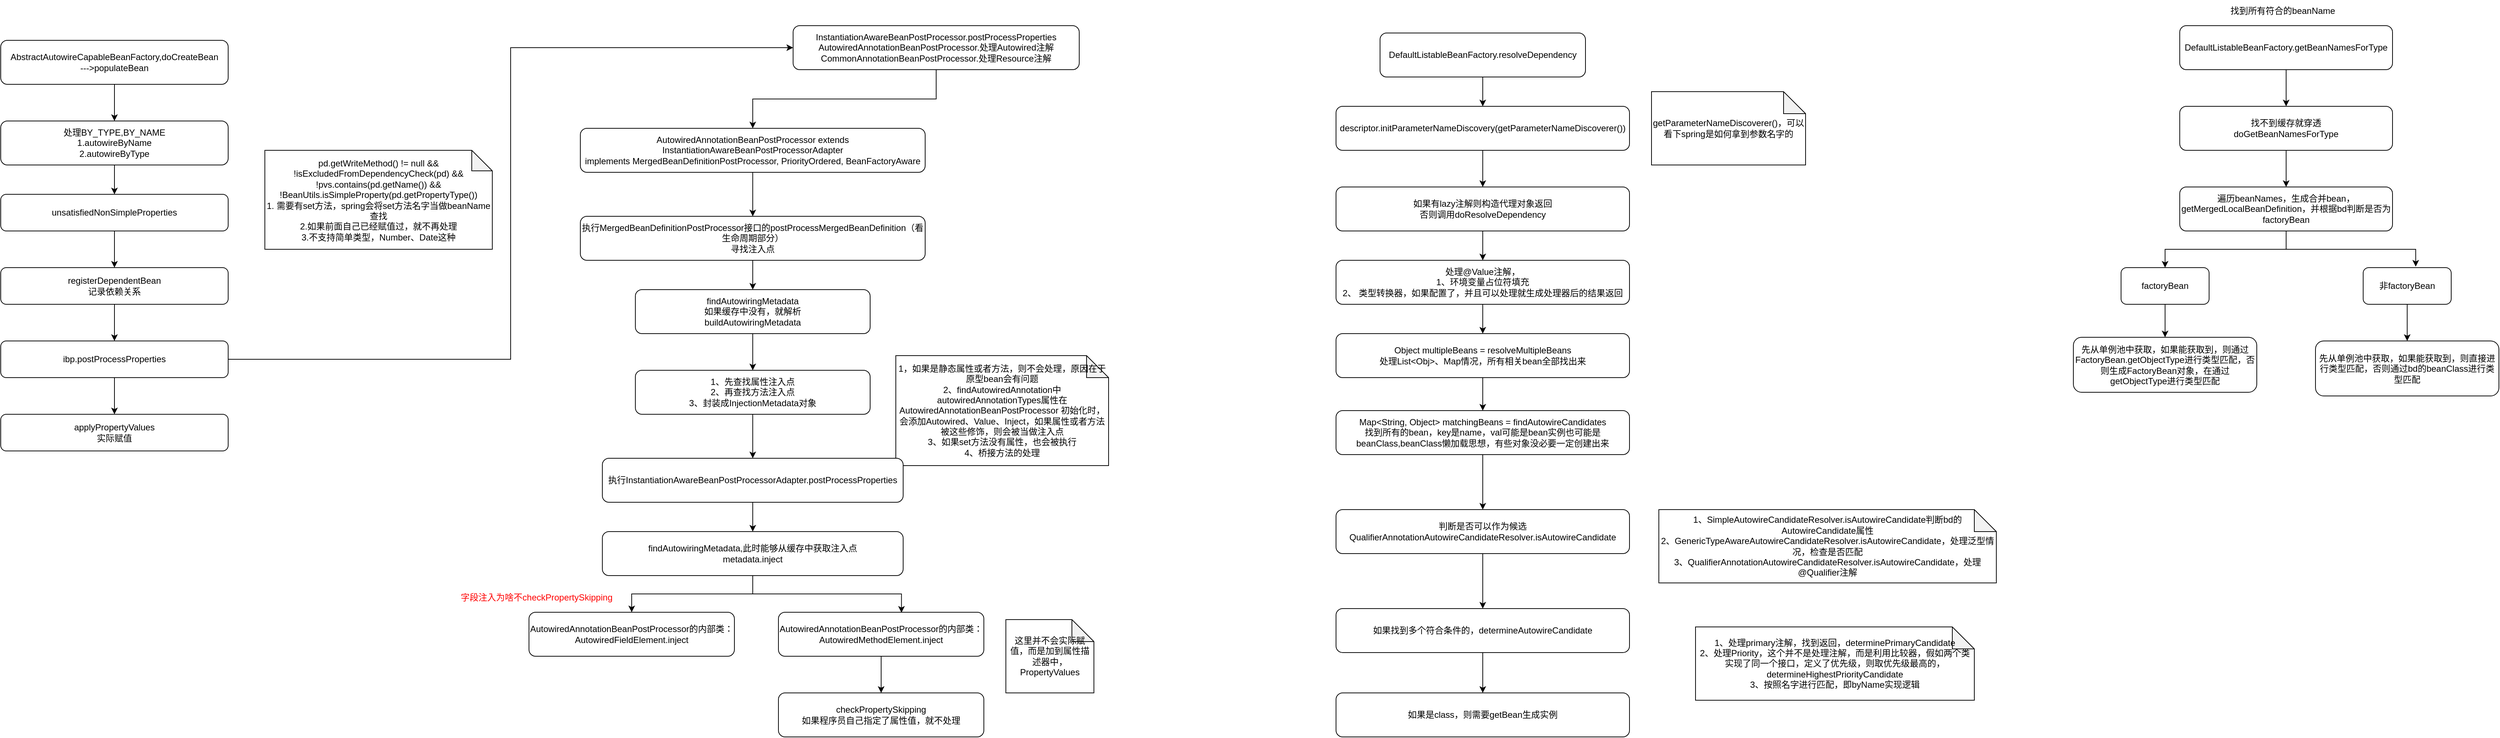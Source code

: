 <mxfile version="20.5.2" type="github">
  <diagram id="rRINkoVPD2oHAfETs6Ag" name="第 1 页">
    <mxGraphModel dx="1038" dy="547" grid="1" gridSize="10" guides="1" tooltips="1" connect="1" arrows="1" fold="1" page="1" pageScale="1" pageWidth="827" pageHeight="1169" math="0" shadow="0">
      <root>
        <mxCell id="0" />
        <mxCell id="1" parent="0" />
        <mxCell id="GXxeUl2hsS55cW6gYHLh-3" value="" style="edgeStyle=orthogonalEdgeStyle;rounded=0;orthogonalLoop=1;jettySize=auto;html=1;" parent="1" source="GXxeUl2hsS55cW6gYHLh-1" target="GXxeUl2hsS55cW6gYHLh-2" edge="1">
          <mxGeometry relative="1" as="geometry" />
        </mxCell>
        <mxCell id="GXxeUl2hsS55cW6gYHLh-1" value="AbstractAutowireCapableBeanFactory,doCreateBean&lt;br&gt;---&amp;gt;populateBean" style="rounded=1;whiteSpace=wrap;html=1;" parent="1" vertex="1">
          <mxGeometry x="120" y="60" width="310" height="60" as="geometry" />
        </mxCell>
        <mxCell id="GXxeUl2hsS55cW6gYHLh-5" value="" style="edgeStyle=orthogonalEdgeStyle;rounded=0;orthogonalLoop=1;jettySize=auto;html=1;" parent="1" source="GXxeUl2hsS55cW6gYHLh-2" target="GXxeUl2hsS55cW6gYHLh-4" edge="1">
          <mxGeometry relative="1" as="geometry" />
        </mxCell>
        <mxCell id="GXxeUl2hsS55cW6gYHLh-2" value="处理BY_TYPE,BY_NAME&lt;br&gt;1.autowireByName&lt;br&gt;2.autowireByType" style="rounded=1;whiteSpace=wrap;html=1;" parent="1" vertex="1">
          <mxGeometry x="120" y="170" width="310" height="60" as="geometry" />
        </mxCell>
        <mxCell id="GXxeUl2hsS55cW6gYHLh-8" value="" style="edgeStyle=orthogonalEdgeStyle;rounded=0;orthogonalLoop=1;jettySize=auto;html=1;" parent="1" source="GXxeUl2hsS55cW6gYHLh-4" target="GXxeUl2hsS55cW6gYHLh-7" edge="1">
          <mxGeometry relative="1" as="geometry" />
        </mxCell>
        <mxCell id="GXxeUl2hsS55cW6gYHLh-4" value="unsatisfiedNonSimpleProperties" style="rounded=1;whiteSpace=wrap;html=1;" parent="1" vertex="1">
          <mxGeometry x="120" y="270" width="310" height="50" as="geometry" />
        </mxCell>
        <mxCell id="GXxeUl2hsS55cW6gYHLh-6" value="&lt;div&gt;pd.getWriteMethod() != null &amp;amp;&amp;amp; !isExcludedFromDependencyCheck(pd) &amp;amp;&amp;amp; !pvs.contains(pd.getName()) &amp;amp;&amp;amp;&lt;/div&gt;&lt;div&gt;&lt;span style=&quot;&quot;&gt;     &lt;/span&gt;!BeanUtils.isSimpleProperty(pd.getPropertyType())&lt;/div&gt;&lt;div&gt;1. 需要有set方法，spring会将set方法名字当做beanName查找&lt;/div&gt;&lt;div&gt;2.如果前面自己已经赋值过，就不再处理&lt;/div&gt;&lt;div&gt;3.不支持简单类型，Number、Date这种&lt;/div&gt;" style="shape=note;whiteSpace=wrap;html=1;backgroundOutline=1;darkOpacity=0.05;size=28;" parent="1" vertex="1">
          <mxGeometry x="480" y="210" width="310" height="135" as="geometry" />
        </mxCell>
        <mxCell id="GXxeUl2hsS55cW6gYHLh-35" value="" style="edgeStyle=orthogonalEdgeStyle;rounded=0;orthogonalLoop=1;jettySize=auto;html=1;fontColor=#FF0000;" parent="1" source="GXxeUl2hsS55cW6gYHLh-7" target="GXxeUl2hsS55cW6gYHLh-34" edge="1">
          <mxGeometry relative="1" as="geometry" />
        </mxCell>
        <mxCell id="GXxeUl2hsS55cW6gYHLh-7" value="registerDependentBean&lt;br&gt;记录依赖关系" style="rounded=1;whiteSpace=wrap;html=1;" parent="1" vertex="1">
          <mxGeometry x="120" y="370" width="310" height="50" as="geometry" />
        </mxCell>
        <mxCell id="GXxeUl2hsS55cW6gYHLh-12" value="" style="edgeStyle=orthogonalEdgeStyle;rounded=0;orthogonalLoop=1;jettySize=auto;html=1;" parent="1" source="GXxeUl2hsS55cW6gYHLh-9" target="GXxeUl2hsS55cW6gYHLh-11" edge="1">
          <mxGeometry relative="1" as="geometry" />
        </mxCell>
        <mxCell id="GXxeUl2hsS55cW6gYHLh-9" value="InstantiationAwareBeanPostProcessor.postProcessProperties&lt;br&gt;AutowiredAnnotationBeanPostProcessor.处理Autowired注解&lt;br&gt;CommonAnnotationBeanPostProcessor.处理Resource注解" style="rounded=1;whiteSpace=wrap;html=1;" parent="1" vertex="1">
          <mxGeometry x="1200" y="40" width="390" height="60" as="geometry" />
        </mxCell>
        <mxCell id="GXxeUl2hsS55cW6gYHLh-14" value="" style="edgeStyle=orthogonalEdgeStyle;rounded=0;orthogonalLoop=1;jettySize=auto;html=1;" parent="1" source="GXxeUl2hsS55cW6gYHLh-11" target="GXxeUl2hsS55cW6gYHLh-13" edge="1">
          <mxGeometry relative="1" as="geometry" />
        </mxCell>
        <mxCell id="GXxeUl2hsS55cW6gYHLh-11" value="&lt;div&gt;AutowiredAnnotationBeanPostProcessor extends InstantiationAwareBeanPostProcessorAdapter&lt;/div&gt;&lt;div&gt;&lt;span style=&quot;&quot;&gt;  &lt;/span&gt;implements MergedBeanDefinitionPostProcessor, PriorityOrdered, BeanFactoryAware&lt;/div&gt;" style="rounded=1;whiteSpace=wrap;html=1;" parent="1" vertex="1">
          <mxGeometry x="910" y="180" width="470" height="60" as="geometry" />
        </mxCell>
        <mxCell id="GXxeUl2hsS55cW6gYHLh-17" value="" style="edgeStyle=orthogonalEdgeStyle;rounded=0;orthogonalLoop=1;jettySize=auto;html=1;" parent="1" source="GXxeUl2hsS55cW6gYHLh-13" target="GXxeUl2hsS55cW6gYHLh-16" edge="1">
          <mxGeometry relative="1" as="geometry" />
        </mxCell>
        <mxCell id="GXxeUl2hsS55cW6gYHLh-13" value="&lt;div&gt;执行MergedBeanDefinitionPostProcessor接口的postProcessMergedBeanDefinition（看生命周期部分）&lt;/div&gt;&lt;div&gt;寻找注入点&lt;/div&gt;" style="rounded=1;whiteSpace=wrap;html=1;" parent="1" vertex="1">
          <mxGeometry x="910" y="300" width="470" height="60" as="geometry" />
        </mxCell>
        <mxCell id="GXxeUl2hsS55cW6gYHLh-19" value="" style="edgeStyle=orthogonalEdgeStyle;rounded=0;orthogonalLoop=1;jettySize=auto;html=1;" parent="1" source="GXxeUl2hsS55cW6gYHLh-16" target="GXxeUl2hsS55cW6gYHLh-18" edge="1">
          <mxGeometry relative="1" as="geometry" />
        </mxCell>
        <mxCell id="GXxeUl2hsS55cW6gYHLh-16" value="findAutowiringMetadata&lt;br&gt;如果缓存中没有，就解析&lt;br&gt;buildAutowiringMetadata" style="rounded=1;whiteSpace=wrap;html=1;" parent="1" vertex="1">
          <mxGeometry x="985" y="400" width="320" height="60" as="geometry" />
        </mxCell>
        <mxCell id="GXxeUl2hsS55cW6gYHLh-22" value="" style="edgeStyle=orthogonalEdgeStyle;rounded=0;orthogonalLoop=1;jettySize=auto;html=1;" parent="1" source="GXxeUl2hsS55cW6gYHLh-18" target="GXxeUl2hsS55cW6gYHLh-21" edge="1">
          <mxGeometry relative="1" as="geometry" />
        </mxCell>
        <mxCell id="GXxeUl2hsS55cW6gYHLh-18" value="1、先查找属性注入点&lt;br&gt;2、再查找方法注入点&lt;br&gt;3、封装成InjectionMetadata对象" style="rounded=1;whiteSpace=wrap;html=1;" parent="1" vertex="1">
          <mxGeometry x="985" y="510" width="320" height="60" as="geometry" />
        </mxCell>
        <mxCell id="GXxeUl2hsS55cW6gYHLh-20" value="1，如果是静态属性或者方法，则不会处理，原因在于原型bean会有问题&lt;br&gt;2、findAutowiredAnnotation中autowiredAnnotationTypes属性在AutowiredAnnotationBeanPostProcessor 初始化时，会添加Autowired、Value、Inject，如果属性或者方法被这些修饰，则会被当做注入点&lt;br&gt;3、如果set方法没有属性，也会被执行&lt;br&gt;4、桥接方法的处理" style="shape=note;whiteSpace=wrap;html=1;backgroundOutline=1;darkOpacity=0.05;" parent="1" vertex="1">
          <mxGeometry x="1340" y="490" width="290" height="150" as="geometry" />
        </mxCell>
        <mxCell id="GXxeUl2hsS55cW6gYHLh-24" value="" style="edgeStyle=orthogonalEdgeStyle;rounded=0;orthogonalLoop=1;jettySize=auto;html=1;" parent="1" source="GXxeUl2hsS55cW6gYHLh-21" target="GXxeUl2hsS55cW6gYHLh-23" edge="1">
          <mxGeometry relative="1" as="geometry" />
        </mxCell>
        <mxCell id="GXxeUl2hsS55cW6gYHLh-21" value="执行InstantiationAwareBeanPostProcessorAdapter.postProcessProperties" style="whiteSpace=wrap;html=1;rounded=1;" parent="1" vertex="1">
          <mxGeometry x="940" y="630" width="410" height="60" as="geometry" />
        </mxCell>
        <mxCell id="GXxeUl2hsS55cW6gYHLh-28" value="" style="edgeStyle=orthogonalEdgeStyle;rounded=0;orthogonalLoop=1;jettySize=auto;html=1;fontColor=#FF0000;" parent="1" source="GXxeUl2hsS55cW6gYHLh-23" target="GXxeUl2hsS55cW6gYHLh-25" edge="1">
          <mxGeometry relative="1" as="geometry" />
        </mxCell>
        <mxCell id="GXxeUl2hsS55cW6gYHLh-33" value="" style="edgeStyle=orthogonalEdgeStyle;rounded=0;orthogonalLoop=1;jettySize=auto;html=1;fontColor=#FF0000;entryX=0.599;entryY=0.01;entryDx=0;entryDy=0;entryPerimeter=0;" parent="1" source="GXxeUl2hsS55cW6gYHLh-23" target="GXxeUl2hsS55cW6gYHLh-29" edge="1">
          <mxGeometry relative="1" as="geometry">
            <mxPoint x="1575" y="760" as="targetPoint" />
          </mxGeometry>
        </mxCell>
        <mxCell id="GXxeUl2hsS55cW6gYHLh-23" value="findAutowiringMetadata,此时能够从缓存中获取注入点&lt;br&gt;metadata.inject" style="whiteSpace=wrap;html=1;rounded=1;" parent="1" vertex="1">
          <mxGeometry x="940" y="730" width="410" height="60" as="geometry" />
        </mxCell>
        <mxCell id="GXxeUl2hsS55cW6gYHLh-25" value="AutowiredAnnotationBeanPostProcessor的内部类：&lt;br&gt;AutowiredFieldElement.inject" style="rounded=1;whiteSpace=wrap;html=1;" parent="1" vertex="1">
          <mxGeometry x="840" y="840" width="280" height="60" as="geometry" />
        </mxCell>
        <mxCell id="GXxeUl2hsS55cW6gYHLh-27" value="&lt;font color=&quot;#ff0000&quot;&gt;字段注入为啥不checkPropertySkipping&lt;/font&gt;" style="text;html=1;align=center;verticalAlign=middle;resizable=0;points=[];autosize=1;strokeColor=none;fillColor=none;" parent="1" vertex="1">
          <mxGeometry x="735" y="805" width="230" height="30" as="geometry" />
        </mxCell>
        <mxCell id="GXxeUl2hsS55cW6gYHLh-31" value="" style="edgeStyle=orthogonalEdgeStyle;rounded=0;orthogonalLoop=1;jettySize=auto;html=1;fontColor=#FF0000;" parent="1" source="GXxeUl2hsS55cW6gYHLh-29" target="GXxeUl2hsS55cW6gYHLh-30" edge="1">
          <mxGeometry relative="1" as="geometry" />
        </mxCell>
        <mxCell id="GXxeUl2hsS55cW6gYHLh-29" value="AutowiredAnnotationBeanPostProcessor的内部类：&lt;br&gt;AutowiredMethodElement.inject" style="rounded=1;whiteSpace=wrap;html=1;" parent="1" vertex="1">
          <mxGeometry x="1180" y="840" width="280" height="60" as="geometry" />
        </mxCell>
        <mxCell id="GXxeUl2hsS55cW6gYHLh-30" value="checkPropertySkipping&lt;br&gt;如果程序员自己指定了属性值，就不处理" style="rounded=1;whiteSpace=wrap;html=1;" parent="1" vertex="1">
          <mxGeometry x="1180" y="950" width="280" height="60" as="geometry" />
        </mxCell>
        <mxCell id="GXxeUl2hsS55cW6gYHLh-37" value="" style="edgeStyle=orthogonalEdgeStyle;rounded=0;orthogonalLoop=1;jettySize=auto;html=1;fontColor=#FF0000;" parent="1" source="GXxeUl2hsS55cW6gYHLh-34" target="GXxeUl2hsS55cW6gYHLh-36" edge="1">
          <mxGeometry relative="1" as="geometry" />
        </mxCell>
        <mxCell id="GXxeUl2hsS55cW6gYHLh-40" value="" style="edgeStyle=orthogonalEdgeStyle;rounded=0;orthogonalLoop=1;jettySize=auto;html=1;fontColor=#000000;entryX=0;entryY=0.5;entryDx=0;entryDy=0;" parent="1" source="GXxeUl2hsS55cW6gYHLh-34" target="GXxeUl2hsS55cW6gYHLh-9" edge="1">
          <mxGeometry relative="1" as="geometry">
            <mxPoint x="605" y="495" as="targetPoint" />
          </mxGeometry>
        </mxCell>
        <mxCell id="GXxeUl2hsS55cW6gYHLh-34" value="ibp.postProcessProperties" style="rounded=1;whiteSpace=wrap;html=1;" parent="1" vertex="1">
          <mxGeometry x="120" y="470" width="310" height="50" as="geometry" />
        </mxCell>
        <mxCell id="GXxeUl2hsS55cW6gYHLh-36" value="applyPropertyValues&lt;br&gt;实际赋值" style="rounded=1;whiteSpace=wrap;html=1;" parent="1" vertex="1">
          <mxGeometry x="120" y="570" width="310" height="50" as="geometry" />
        </mxCell>
        <mxCell id="GXxeUl2hsS55cW6gYHLh-38" value="&lt;font color=&quot;#000000&quot;&gt;这里并不会实际赋值，而是加到属性描述器中，PropertyValues&lt;/font&gt;" style="shape=note;whiteSpace=wrap;html=1;backgroundOutline=1;darkOpacity=0.05;fontColor=#FF0000;" parent="1" vertex="1">
          <mxGeometry x="1490" y="850" width="120" height="100" as="geometry" />
        </mxCell>
        <mxCell id="CKtgRJpp6Du0lJmE_a-M-4" value="" style="edgeStyle=orthogonalEdgeStyle;rounded=0;orthogonalLoop=1;jettySize=auto;html=1;" edge="1" parent="1" source="CKtgRJpp6Du0lJmE_a-M-1" target="CKtgRJpp6Du0lJmE_a-M-3">
          <mxGeometry relative="1" as="geometry" />
        </mxCell>
        <mxCell id="CKtgRJpp6Du0lJmE_a-M-1" value="DefaultListableBeanFactory.resolveDependency" style="rounded=1;whiteSpace=wrap;html=1;" vertex="1" parent="1">
          <mxGeometry x="2000" y="50" width="280" height="60" as="geometry" />
        </mxCell>
        <mxCell id="CKtgRJpp6Du0lJmE_a-M-2" value="getParameterNameDiscoverer()，可以看下spring是如何拿到参数名字的" style="shape=note;whiteSpace=wrap;html=1;backgroundOutline=1;darkOpacity=0.05;" vertex="1" parent="1">
          <mxGeometry x="2370" y="130" width="210" height="100" as="geometry" />
        </mxCell>
        <mxCell id="CKtgRJpp6Du0lJmE_a-M-6" value="" style="edgeStyle=orthogonalEdgeStyle;rounded=0;orthogonalLoop=1;jettySize=auto;html=1;" edge="1" parent="1" source="CKtgRJpp6Du0lJmE_a-M-3" target="CKtgRJpp6Du0lJmE_a-M-5">
          <mxGeometry relative="1" as="geometry" />
        </mxCell>
        <mxCell id="CKtgRJpp6Du0lJmE_a-M-3" value="descriptor.initParameterNameDiscovery(getParameterNameDiscoverer())" style="rounded=1;whiteSpace=wrap;html=1;" vertex="1" parent="1">
          <mxGeometry x="1940" y="150" width="400" height="60" as="geometry" />
        </mxCell>
        <mxCell id="CKtgRJpp6Du0lJmE_a-M-8" value="" style="edgeStyle=orthogonalEdgeStyle;rounded=0;orthogonalLoop=1;jettySize=auto;html=1;" edge="1" parent="1" source="CKtgRJpp6Du0lJmE_a-M-5" target="CKtgRJpp6Du0lJmE_a-M-7">
          <mxGeometry relative="1" as="geometry" />
        </mxCell>
        <mxCell id="CKtgRJpp6Du0lJmE_a-M-5" value="如果有lazy注解则构造代理对象返回&lt;br&gt;否则调用doResolveDependency" style="rounded=1;whiteSpace=wrap;html=1;" vertex="1" parent="1">
          <mxGeometry x="1940" y="260" width="400" height="60" as="geometry" />
        </mxCell>
        <mxCell id="CKtgRJpp6Du0lJmE_a-M-10" value="" style="edgeStyle=orthogonalEdgeStyle;rounded=0;orthogonalLoop=1;jettySize=auto;html=1;" edge="1" parent="1" source="CKtgRJpp6Du0lJmE_a-M-7">
          <mxGeometry relative="1" as="geometry">
            <mxPoint x="2140" y="460" as="targetPoint" />
          </mxGeometry>
        </mxCell>
        <mxCell id="CKtgRJpp6Du0lJmE_a-M-7" value="处理@Value注解，&lt;br&gt;1、环境变量占位符填充&lt;br&gt;2、&amp;nbsp;类型转换器，如果配置了，并且可以处理就生成处理器后的结果返回" style="rounded=1;whiteSpace=wrap;html=1;" vertex="1" parent="1">
          <mxGeometry x="1940" y="360" width="400" height="60" as="geometry" />
        </mxCell>
        <mxCell id="CKtgRJpp6Du0lJmE_a-M-11" value="1、SimpleAutowireCandidateResolver.isAutowireCandidate判断bd的AutowireCandidate属性&lt;br&gt;2、GenericTypeAwareAutowireCandidateResolver.isAutowireCandidate，处理泛型情况，检查是否匹配&lt;br&gt;3、QualifierAnnotationAutowireCandidateResolver.isAutowireCandidate，处理@Qualifier注解" style="shape=note;whiteSpace=wrap;html=1;backgroundOutline=1;darkOpacity=0.05;" vertex="1" parent="1">
          <mxGeometry x="2380" y="700" width="460" height="100" as="geometry" />
        </mxCell>
        <mxCell id="CKtgRJpp6Du0lJmE_a-M-17" value="" style="edgeStyle=orthogonalEdgeStyle;rounded=0;orthogonalLoop=1;jettySize=auto;html=1;" edge="1" parent="1" source="CKtgRJpp6Du0lJmE_a-M-14" target="CKtgRJpp6Du0lJmE_a-M-16">
          <mxGeometry relative="1" as="geometry" />
        </mxCell>
        <mxCell id="CKtgRJpp6Du0lJmE_a-M-14" value="Object multipleBeans = resolveMultipleBeans&lt;br&gt;处理List&amp;lt;Obj&amp;gt;、Map情况，所有相关bean全部找出来" style="rounded=1;whiteSpace=wrap;html=1;" vertex="1" parent="1">
          <mxGeometry x="1940" y="460" width="400" height="60" as="geometry" />
        </mxCell>
        <mxCell id="CKtgRJpp6Du0lJmE_a-M-25" value="" style="edgeStyle=orthogonalEdgeStyle;rounded=0;orthogonalLoop=1;jettySize=auto;html=1;" edge="1" parent="1" source="CKtgRJpp6Du0lJmE_a-M-16" target="CKtgRJpp6Du0lJmE_a-M-24">
          <mxGeometry relative="1" as="geometry" />
        </mxCell>
        <mxCell id="CKtgRJpp6Du0lJmE_a-M-16" value="Map&amp;lt;String, Object&amp;gt; matchingBeans = findAutowireCandidates&lt;br&gt;找到所有的bean，key是name，val可能是bean实例也可能是beanClass,beanClass懒加载思想，有些对象没必要一定创建出来" style="rounded=1;whiteSpace=wrap;html=1;" vertex="1" parent="1">
          <mxGeometry x="1940" y="565" width="400" height="60" as="geometry" />
        </mxCell>
        <mxCell id="CKtgRJpp6Du0lJmE_a-M-21" value="" style="edgeStyle=orthogonalEdgeStyle;rounded=0;orthogonalLoop=1;jettySize=auto;html=1;" edge="1" parent="1" source="CKtgRJpp6Du0lJmE_a-M-18" target="CKtgRJpp6Du0lJmE_a-M-20">
          <mxGeometry relative="1" as="geometry" />
        </mxCell>
        <mxCell id="CKtgRJpp6Du0lJmE_a-M-18" value="如果找到多个符合条件的，determineAutowireCandidate" style="rounded=1;whiteSpace=wrap;html=1;" vertex="1" parent="1">
          <mxGeometry x="1940" y="835" width="400" height="60" as="geometry" />
        </mxCell>
        <mxCell id="CKtgRJpp6Du0lJmE_a-M-20" value="如果是class，则需要getBean生成实例" style="rounded=1;whiteSpace=wrap;html=1;" vertex="1" parent="1">
          <mxGeometry x="1940" y="950" width="400" height="60" as="geometry" />
        </mxCell>
        <mxCell id="CKtgRJpp6Du0lJmE_a-M-22" value="1、处理primary注解，找到返回，determinePrimaryCandidate&lt;br&gt;2、处理Priority，这个并不是处理注解，而是利用比较器，假如两个类实现了同一个接口，定义了优先级，则取优先级最高的，determineHighestPriorityCandidate&lt;br&gt;3、按照名字进行匹配，即byName实现逻辑" style="shape=note;whiteSpace=wrap;html=1;backgroundOutline=1;darkOpacity=0.05;" vertex="1" parent="1">
          <mxGeometry x="2430" y="860" width="380" height="100" as="geometry" />
        </mxCell>
        <mxCell id="CKtgRJpp6Du0lJmE_a-M-29" value="" style="edgeStyle=orthogonalEdgeStyle;rounded=0;orthogonalLoop=1;jettySize=auto;html=1;" edge="1" parent="1" source="CKtgRJpp6Du0lJmE_a-M-23" target="CKtgRJpp6Du0lJmE_a-M-28">
          <mxGeometry relative="1" as="geometry" />
        </mxCell>
        <mxCell id="CKtgRJpp6Du0lJmE_a-M-23" value="DefaultListableBeanFactory.getBeanNamesForType" style="rounded=1;whiteSpace=wrap;html=1;" vertex="1" parent="1">
          <mxGeometry x="3090" y="40" width="290" height="60" as="geometry" />
        </mxCell>
        <mxCell id="CKtgRJpp6Du0lJmE_a-M-26" value="" style="edgeStyle=orthogonalEdgeStyle;rounded=0;orthogonalLoop=1;jettySize=auto;html=1;" edge="1" parent="1" source="CKtgRJpp6Du0lJmE_a-M-24" target="CKtgRJpp6Du0lJmE_a-M-18">
          <mxGeometry relative="1" as="geometry" />
        </mxCell>
        <mxCell id="CKtgRJpp6Du0lJmE_a-M-24" value="判断是否可以作为候选&lt;br&gt;QualifierAnnotationAutowireCandidateResolver.isAutowireCandidate" style="rounded=1;whiteSpace=wrap;html=1;" vertex="1" parent="1">
          <mxGeometry x="1940" y="700" width="400" height="60" as="geometry" />
        </mxCell>
        <mxCell id="CKtgRJpp6Du0lJmE_a-M-27" value="找到所有符合的beanName" style="text;html=1;align=center;verticalAlign=middle;resizable=0;points=[];autosize=1;strokeColor=none;fillColor=none;" vertex="1" parent="1">
          <mxGeometry x="3145" y="5" width="170" height="30" as="geometry" />
        </mxCell>
        <mxCell id="CKtgRJpp6Du0lJmE_a-M-33" value="" style="edgeStyle=orthogonalEdgeStyle;rounded=0;orthogonalLoop=1;jettySize=auto;html=1;" edge="1" parent="1" source="CKtgRJpp6Du0lJmE_a-M-28" target="CKtgRJpp6Du0lJmE_a-M-32">
          <mxGeometry relative="1" as="geometry" />
        </mxCell>
        <mxCell id="CKtgRJpp6Du0lJmE_a-M-28" value="找不到缓存就穿透&lt;br&gt;doGetBeanNamesForType" style="rounded=1;whiteSpace=wrap;html=1;" vertex="1" parent="1">
          <mxGeometry x="3090" y="150" width="290" height="60" as="geometry" />
        </mxCell>
        <mxCell id="CKtgRJpp6Du0lJmE_a-M-40" value="" style="edgeStyle=orthogonalEdgeStyle;rounded=0;orthogonalLoop=1;jettySize=auto;html=1;" edge="1" parent="1" source="CKtgRJpp6Du0lJmE_a-M-32" target="CKtgRJpp6Du0lJmE_a-M-34">
          <mxGeometry relative="1" as="geometry">
            <mxPoint x="3235" y="400" as="targetPoint" />
          </mxGeometry>
        </mxCell>
        <mxCell id="CKtgRJpp6Du0lJmE_a-M-42" value="" style="edgeStyle=orthogonalEdgeStyle;rounded=0;orthogonalLoop=1;jettySize=auto;html=1;entryX=0.597;entryY=-0.028;entryDx=0;entryDy=0;entryPerimeter=0;" edge="1" parent="1" source="CKtgRJpp6Du0lJmE_a-M-32" target="CKtgRJpp6Du0lJmE_a-M-37">
          <mxGeometry relative="1" as="geometry">
            <mxPoint x="3545" y="290" as="targetPoint" />
          </mxGeometry>
        </mxCell>
        <mxCell id="CKtgRJpp6Du0lJmE_a-M-32" value="遍历beanNames，生成合并bean，getMergedLocalBeanDefinition，并根据bd判断是否为factoryBean" style="rounded=1;whiteSpace=wrap;html=1;" vertex="1" parent="1">
          <mxGeometry x="3090" y="260" width="290" height="60" as="geometry" />
        </mxCell>
        <mxCell id="CKtgRJpp6Du0lJmE_a-M-36" value="" style="edgeStyle=orthogonalEdgeStyle;rounded=0;orthogonalLoop=1;jettySize=auto;html=1;" edge="1" parent="1" source="CKtgRJpp6Du0lJmE_a-M-34" target="CKtgRJpp6Du0lJmE_a-M-35">
          <mxGeometry relative="1" as="geometry" />
        </mxCell>
        <mxCell id="CKtgRJpp6Du0lJmE_a-M-34" value="factoryBean" style="rounded=1;whiteSpace=wrap;html=1;" vertex="1" parent="1">
          <mxGeometry x="3010" y="370" width="120" height="50" as="geometry" />
        </mxCell>
        <mxCell id="CKtgRJpp6Du0lJmE_a-M-35" value="先从单例池中获取，如果能获取到，则通过FactoryBean.getObjectType进行类型匹配，否则生成FactoryBean对象，在通过getObjectType进行类型匹配" style="rounded=1;whiteSpace=wrap;html=1;" vertex="1" parent="1">
          <mxGeometry x="2945" y="465" width="250" height="75" as="geometry" />
        </mxCell>
        <mxCell id="CKtgRJpp6Du0lJmE_a-M-43" value="" style="edgeStyle=orthogonalEdgeStyle;rounded=0;orthogonalLoop=1;jettySize=auto;html=1;" edge="1" parent="1" source="CKtgRJpp6Du0lJmE_a-M-37" target="CKtgRJpp6Du0lJmE_a-M-38">
          <mxGeometry relative="1" as="geometry" />
        </mxCell>
        <mxCell id="CKtgRJpp6Du0lJmE_a-M-37" value="非factoryBean" style="rounded=1;whiteSpace=wrap;html=1;" vertex="1" parent="1">
          <mxGeometry x="3340" y="370" width="120" height="50" as="geometry" />
        </mxCell>
        <mxCell id="CKtgRJpp6Du0lJmE_a-M-38" value="先从单例池中获取，如果能获取到，则直接进行类型匹配，否则通过bd的beanClass进行类型匹配" style="rounded=1;whiteSpace=wrap;html=1;" vertex="1" parent="1">
          <mxGeometry x="3275" y="470" width="250" height="75" as="geometry" />
        </mxCell>
      </root>
    </mxGraphModel>
  </diagram>
</mxfile>

